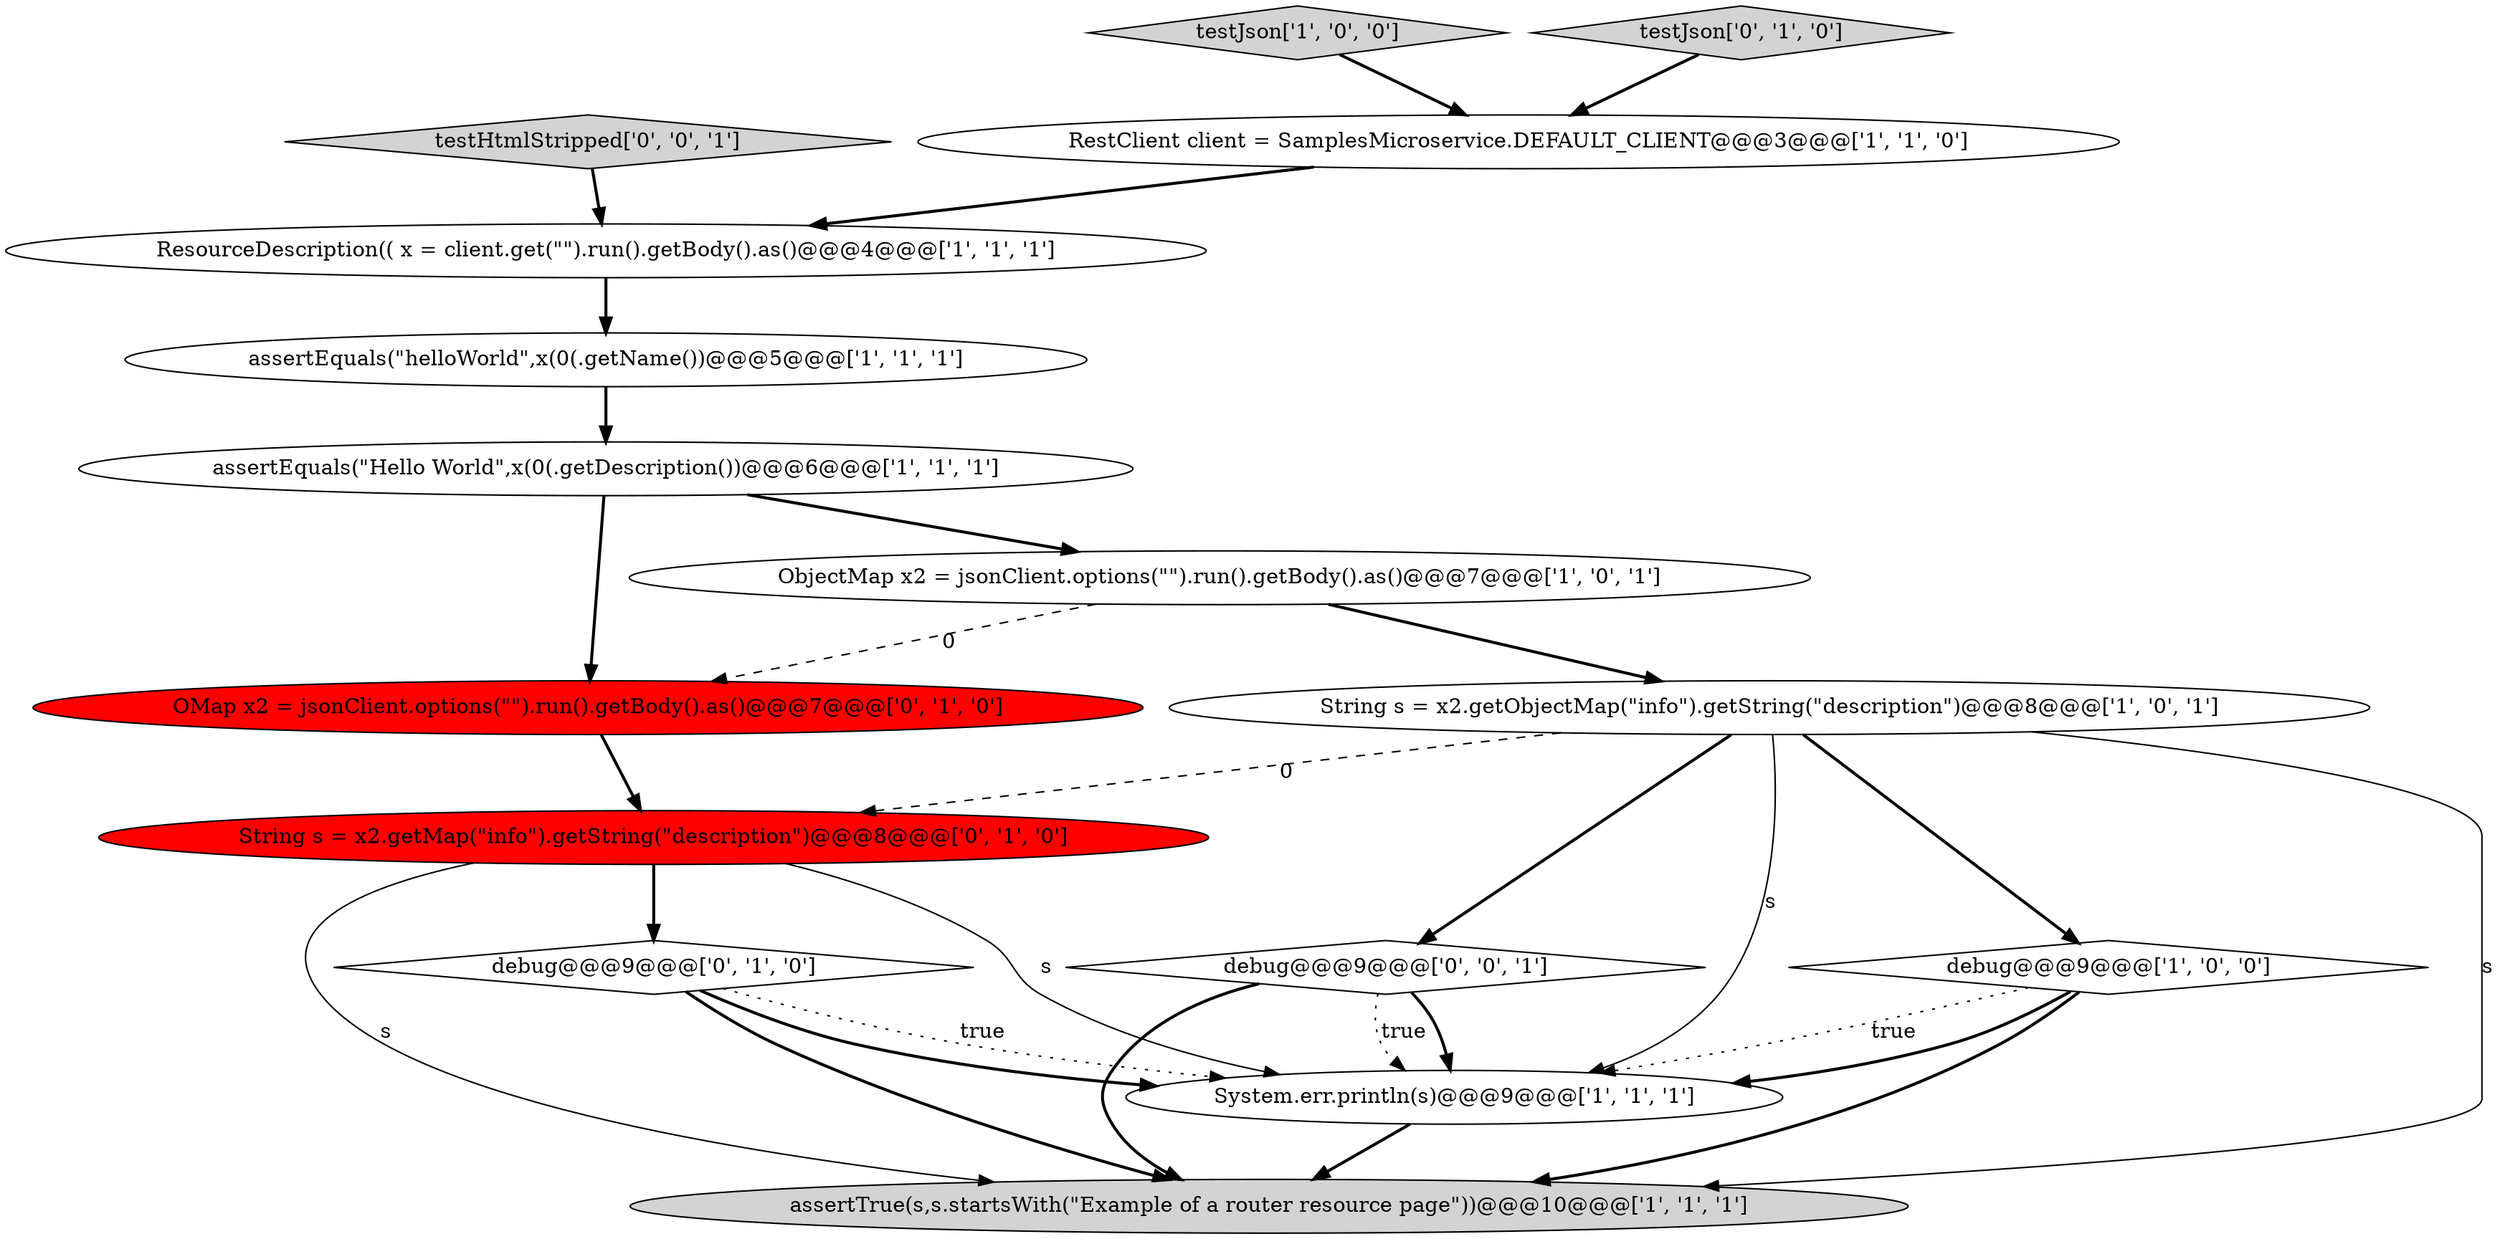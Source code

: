 digraph {
15 [style = filled, label = "testHtmlStripped['0', '0', '1']", fillcolor = lightgray, shape = diamond image = "AAA0AAABBB3BBB"];
0 [style = filled, label = "assertEquals(\"helloWorld\",x(0(.getName())@@@5@@@['1', '1', '1']", fillcolor = white, shape = ellipse image = "AAA0AAABBB1BBB"];
5 [style = filled, label = "System.err.println(s)@@@9@@@['1', '1', '1']", fillcolor = white, shape = ellipse image = "AAA0AAABBB1BBB"];
7 [style = filled, label = "assertEquals(\"Hello World\",x(0(.getDescription())@@@6@@@['1', '1', '1']", fillcolor = white, shape = ellipse image = "AAA0AAABBB1BBB"];
9 [style = filled, label = "ResourceDescription(( x = client.get(\"\").run().getBody().as()@@@4@@@['1', '1', '1']", fillcolor = white, shape = ellipse image = "AAA0AAABBB1BBB"];
10 [style = filled, label = "debug@@@9@@@['0', '1', '0']", fillcolor = white, shape = diamond image = "AAA0AAABBB2BBB"];
13 [style = filled, label = "OMap x2 = jsonClient.options(\"\").run().getBody().as()@@@7@@@['0', '1', '0']", fillcolor = red, shape = ellipse image = "AAA1AAABBB2BBB"];
2 [style = filled, label = "testJson['1', '0', '0']", fillcolor = lightgray, shape = diamond image = "AAA0AAABBB1BBB"];
6 [style = filled, label = "ObjectMap x2 = jsonClient.options(\"\").run().getBody().as()@@@7@@@['1', '0', '1']", fillcolor = white, shape = ellipse image = "AAA0AAABBB1BBB"];
8 [style = filled, label = "RestClient client = SamplesMicroservice.DEFAULT_CLIENT@@@3@@@['1', '1', '0']", fillcolor = white, shape = ellipse image = "AAA0AAABBB1BBB"];
14 [style = filled, label = "debug@@@9@@@['0', '0', '1']", fillcolor = white, shape = diamond image = "AAA0AAABBB3BBB"];
4 [style = filled, label = "assertTrue(s,s.startsWith(\"Example of a router resource page\"))@@@10@@@['1', '1', '1']", fillcolor = lightgray, shape = ellipse image = "AAA0AAABBB1BBB"];
3 [style = filled, label = "debug@@@9@@@['1', '0', '0']", fillcolor = white, shape = diamond image = "AAA0AAABBB1BBB"];
1 [style = filled, label = "String s = x2.getObjectMap(\"info\").getString(\"description\")@@@8@@@['1', '0', '1']", fillcolor = white, shape = ellipse image = "AAA0AAABBB1BBB"];
11 [style = filled, label = "testJson['0', '1', '0']", fillcolor = lightgray, shape = diamond image = "AAA0AAABBB2BBB"];
12 [style = filled, label = "String s = x2.getMap(\"info\").getString(\"description\")@@@8@@@['0', '1', '0']", fillcolor = red, shape = ellipse image = "AAA1AAABBB2BBB"];
7->13 [style = bold, label=""];
9->0 [style = bold, label=""];
12->5 [style = solid, label="s"];
14->5 [style = bold, label=""];
1->3 [style = bold, label=""];
1->5 [style = solid, label="s"];
10->5 [style = dotted, label="true"];
3->4 [style = bold, label=""];
0->7 [style = bold, label=""];
6->1 [style = bold, label=""];
1->12 [style = dashed, label="0"];
3->5 [style = bold, label=""];
12->10 [style = bold, label=""];
3->5 [style = dotted, label="true"];
13->12 [style = bold, label=""];
14->5 [style = dotted, label="true"];
10->5 [style = bold, label=""];
1->4 [style = solid, label="s"];
6->13 [style = dashed, label="0"];
15->9 [style = bold, label=""];
12->4 [style = solid, label="s"];
5->4 [style = bold, label=""];
7->6 [style = bold, label=""];
8->9 [style = bold, label=""];
10->4 [style = bold, label=""];
11->8 [style = bold, label=""];
1->14 [style = bold, label=""];
2->8 [style = bold, label=""];
14->4 [style = bold, label=""];
}
